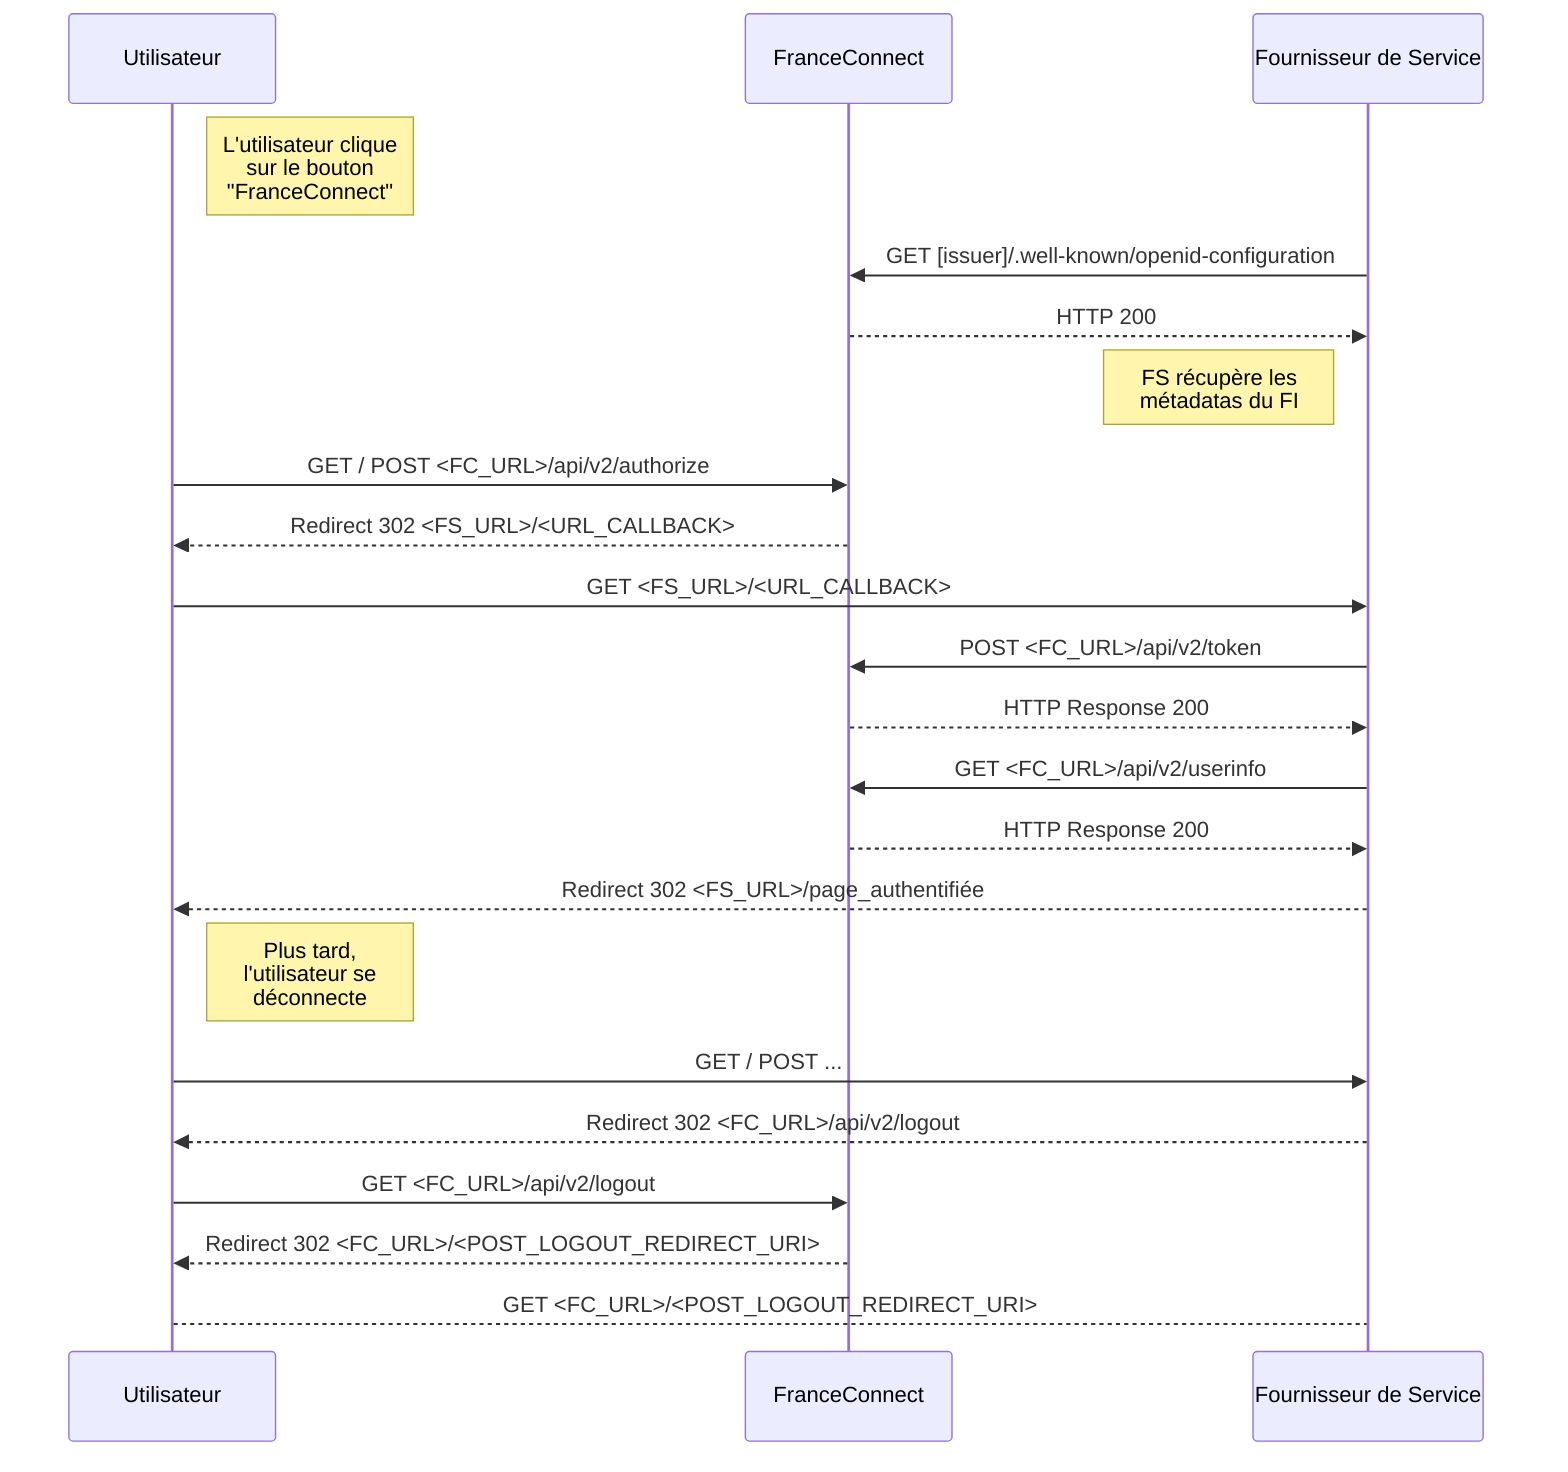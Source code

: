 sequenceDiagram
   participant U as Utilisateur
   participant FC as FranceConnect
   participant FS as Fournisseur de Service
                       
   Note right of U : L'utilisateur clique <br/>sur le bouton <br/>"FranceConnect"
    
    FS->>FC: GET [issuer]/.well-known/openid-configuration
    FC-->>FS: HTTP 200
    Note left of FS : FS récupère les <br/>métadatas du FI

   U->>FC: GET / POST <FC_URL>/api/v2/authorize
   FC-->>U: Redirect 302 <FS_URL>/<URL_CALLBACK>

   U->>FS: GET <FS_URL>/<URL_CALLBACK>

   FS->>FC: POST <FC_URL>/api/v2/token
   FC-->>FS: HTTP Response 200

   FS->>FC: GET <FC_URL>/api/v2/userinfo
   FC-->>FS: HTTP Response 200

   FS-->>U: Redirect 302 <FS_URL>/page_authentifiée


   note right of U: Plus tard, <br /> l'utilisateur se <br/> déconnecte
                   
   U ->> FS: GET / POST ...
   FS-->>U: Redirect 302 <FC_URL>/api/v2/logout

   U->>FC: GET <FC_URL>/api/v2/logout
   FC-->>U: Redirect 302 <FC_URL>/<POST_LOGOUT_REDIRECT_URI>

   U-->FS: GET <FC_URL>/<POST_LOGOUT_REDIRECT_URI>